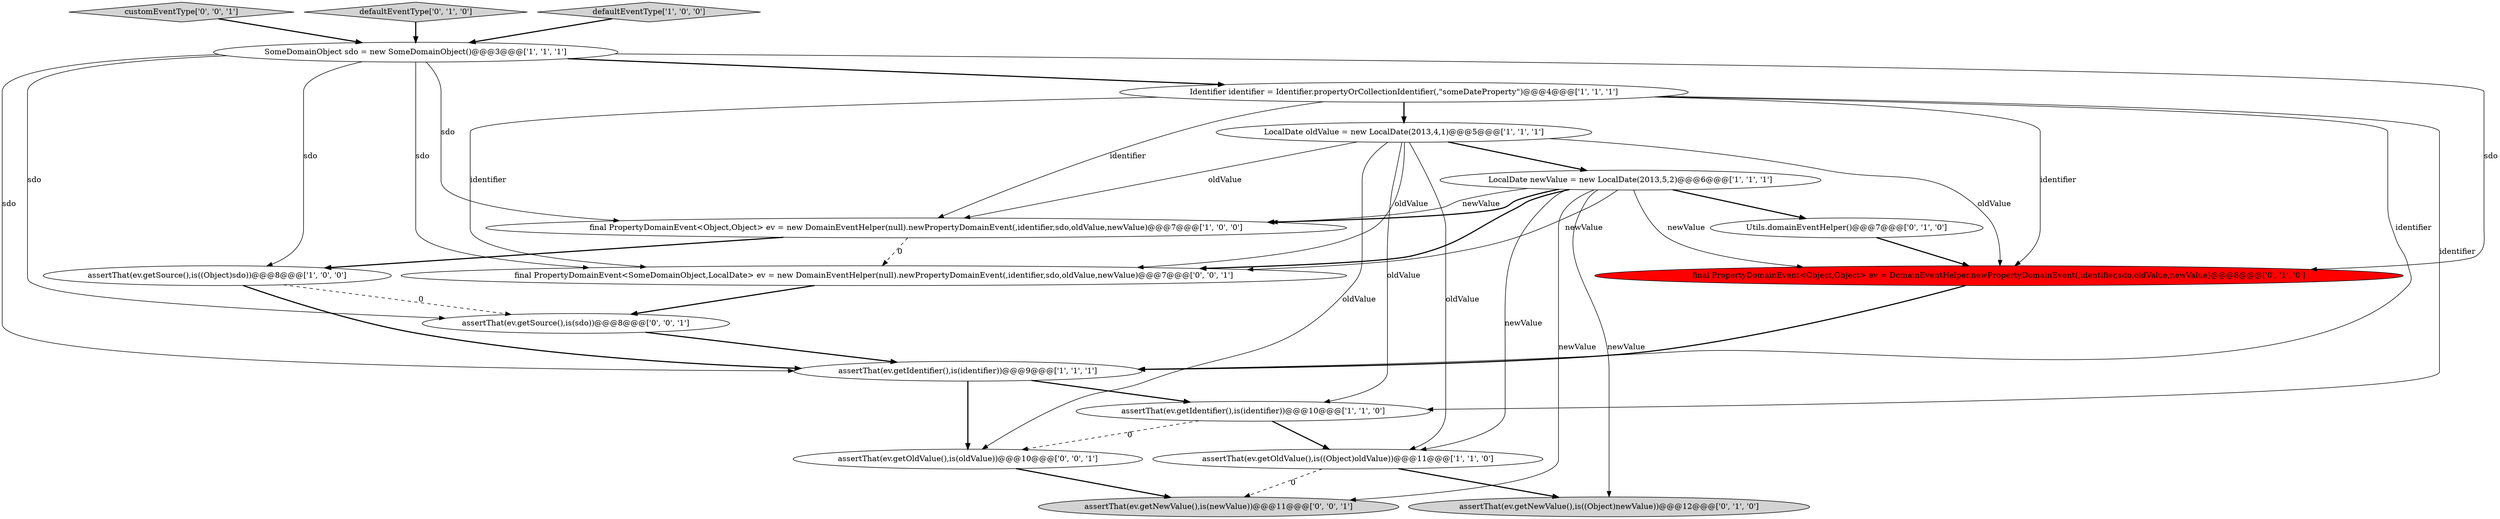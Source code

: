 digraph {
17 [style = filled, label = "assertThat(ev.getNewValue(),is(newValue))@@@11@@@['0', '0', '1']", fillcolor = lightgray, shape = ellipse image = "AAA0AAABBB3BBB"];
14 [style = filled, label = "customEventType['0', '0', '1']", fillcolor = lightgray, shape = diamond image = "AAA0AAABBB3BBB"];
6 [style = filled, label = "Identifier identifier = Identifier.propertyOrCollectionIdentifier(,\"someDateProperty\")@@@4@@@['1', '1', '1']", fillcolor = white, shape = ellipse image = "AAA0AAABBB1BBB"];
2 [style = filled, label = "assertThat(ev.getOldValue(),is((Object)oldValue))@@@11@@@['1', '1', '0']", fillcolor = white, shape = ellipse image = "AAA0AAABBB1BBB"];
5 [style = filled, label = "assertThat(ev.getIdentifier(),is(identifier))@@@10@@@['1', '1', '0']", fillcolor = white, shape = ellipse image = "AAA0AAABBB1BBB"];
16 [style = filled, label = "assertThat(ev.getOldValue(),is(oldValue))@@@10@@@['0', '0', '1']", fillcolor = white, shape = ellipse image = "AAA0AAABBB3BBB"];
12 [style = filled, label = "defaultEventType['0', '1', '0']", fillcolor = lightgray, shape = diamond image = "AAA0AAABBB2BBB"];
18 [style = filled, label = "assertThat(ev.getSource(),is(sdo))@@@8@@@['0', '0', '1']", fillcolor = white, shape = ellipse image = "AAA0AAABBB3BBB"];
3 [style = filled, label = "assertThat(ev.getSource(),is((Object)sdo))@@@8@@@['1', '0', '0']", fillcolor = white, shape = ellipse image = "AAA0AAABBB1BBB"];
13 [style = filled, label = "assertThat(ev.getNewValue(),is((Object)newValue))@@@12@@@['0', '1', '0']", fillcolor = lightgray, shape = ellipse image = "AAA0AAABBB2BBB"];
8 [style = filled, label = "LocalDate newValue = new LocalDate(2013,5,2)@@@6@@@['1', '1', '1']", fillcolor = white, shape = ellipse image = "AAA0AAABBB1BBB"];
1 [style = filled, label = "final PropertyDomainEvent<Object,Object> ev = new DomainEventHelper(null).newPropertyDomainEvent(,identifier,sdo,oldValue,newValue)@@@7@@@['1', '0', '0']", fillcolor = white, shape = ellipse image = "AAA0AAABBB1BBB"];
0 [style = filled, label = "LocalDate oldValue = new LocalDate(2013,4,1)@@@5@@@['1', '1', '1']", fillcolor = white, shape = ellipse image = "AAA0AAABBB1BBB"];
10 [style = filled, label = "Utils.domainEventHelper()@@@7@@@['0', '1', '0']", fillcolor = white, shape = ellipse image = "AAA0AAABBB2BBB"];
15 [style = filled, label = "final PropertyDomainEvent<SomeDomainObject,LocalDate> ev = new DomainEventHelper(null).newPropertyDomainEvent(,identifier,sdo,oldValue,newValue)@@@7@@@['0', '0', '1']", fillcolor = white, shape = ellipse image = "AAA0AAABBB3BBB"];
7 [style = filled, label = "SomeDomainObject sdo = new SomeDomainObject()@@@3@@@['1', '1', '1']", fillcolor = white, shape = ellipse image = "AAA0AAABBB1BBB"];
11 [style = filled, label = "final PropertyDomainEvent<Object,Object> ev = DomainEventHelper.newPropertyDomainEvent(,identifier,sdo,oldValue,newValue)@@@8@@@['0', '1', '0']", fillcolor = red, shape = ellipse image = "AAA1AAABBB2BBB"];
9 [style = filled, label = "assertThat(ev.getIdentifier(),is(identifier))@@@9@@@['1', '1', '1']", fillcolor = white, shape = ellipse image = "AAA0AAABBB1BBB"];
4 [style = filled, label = "defaultEventType['1', '0', '0']", fillcolor = lightgray, shape = diamond image = "AAA0AAABBB1BBB"];
8->10 [style = bold, label=""];
7->9 [style = solid, label="sdo"];
7->15 [style = solid, label="sdo"];
8->13 [style = solid, label="newValue"];
6->15 [style = solid, label="identifier"];
8->15 [style = bold, label=""];
7->1 [style = solid, label="sdo"];
1->15 [style = dashed, label="0"];
3->18 [style = dashed, label="0"];
0->11 [style = solid, label="oldValue"];
7->18 [style = solid, label="sdo"];
1->3 [style = bold, label=""];
6->0 [style = bold, label=""];
16->17 [style = bold, label=""];
8->11 [style = solid, label="newValue"];
6->11 [style = solid, label="identifier"];
11->9 [style = bold, label=""];
8->2 [style = solid, label="newValue"];
2->17 [style = dashed, label="0"];
15->18 [style = bold, label=""];
9->16 [style = bold, label=""];
12->7 [style = bold, label=""];
4->7 [style = bold, label=""];
14->7 [style = bold, label=""];
2->13 [style = bold, label=""];
5->16 [style = dashed, label="0"];
3->9 [style = bold, label=""];
8->1 [style = bold, label=""];
6->1 [style = solid, label="identifier"];
5->2 [style = bold, label=""];
0->5 [style = solid, label="oldValue"];
6->5 [style = solid, label="identifier"];
0->1 [style = solid, label="oldValue"];
8->15 [style = solid, label="newValue"];
6->9 [style = solid, label="identifier"];
7->6 [style = bold, label=""];
0->8 [style = bold, label=""];
18->9 [style = bold, label=""];
9->5 [style = bold, label=""];
0->15 [style = solid, label="oldValue"];
0->2 [style = solid, label="oldValue"];
7->3 [style = solid, label="sdo"];
8->17 [style = solid, label="newValue"];
7->11 [style = solid, label="sdo"];
0->16 [style = solid, label="oldValue"];
8->1 [style = solid, label="newValue"];
10->11 [style = bold, label=""];
}

